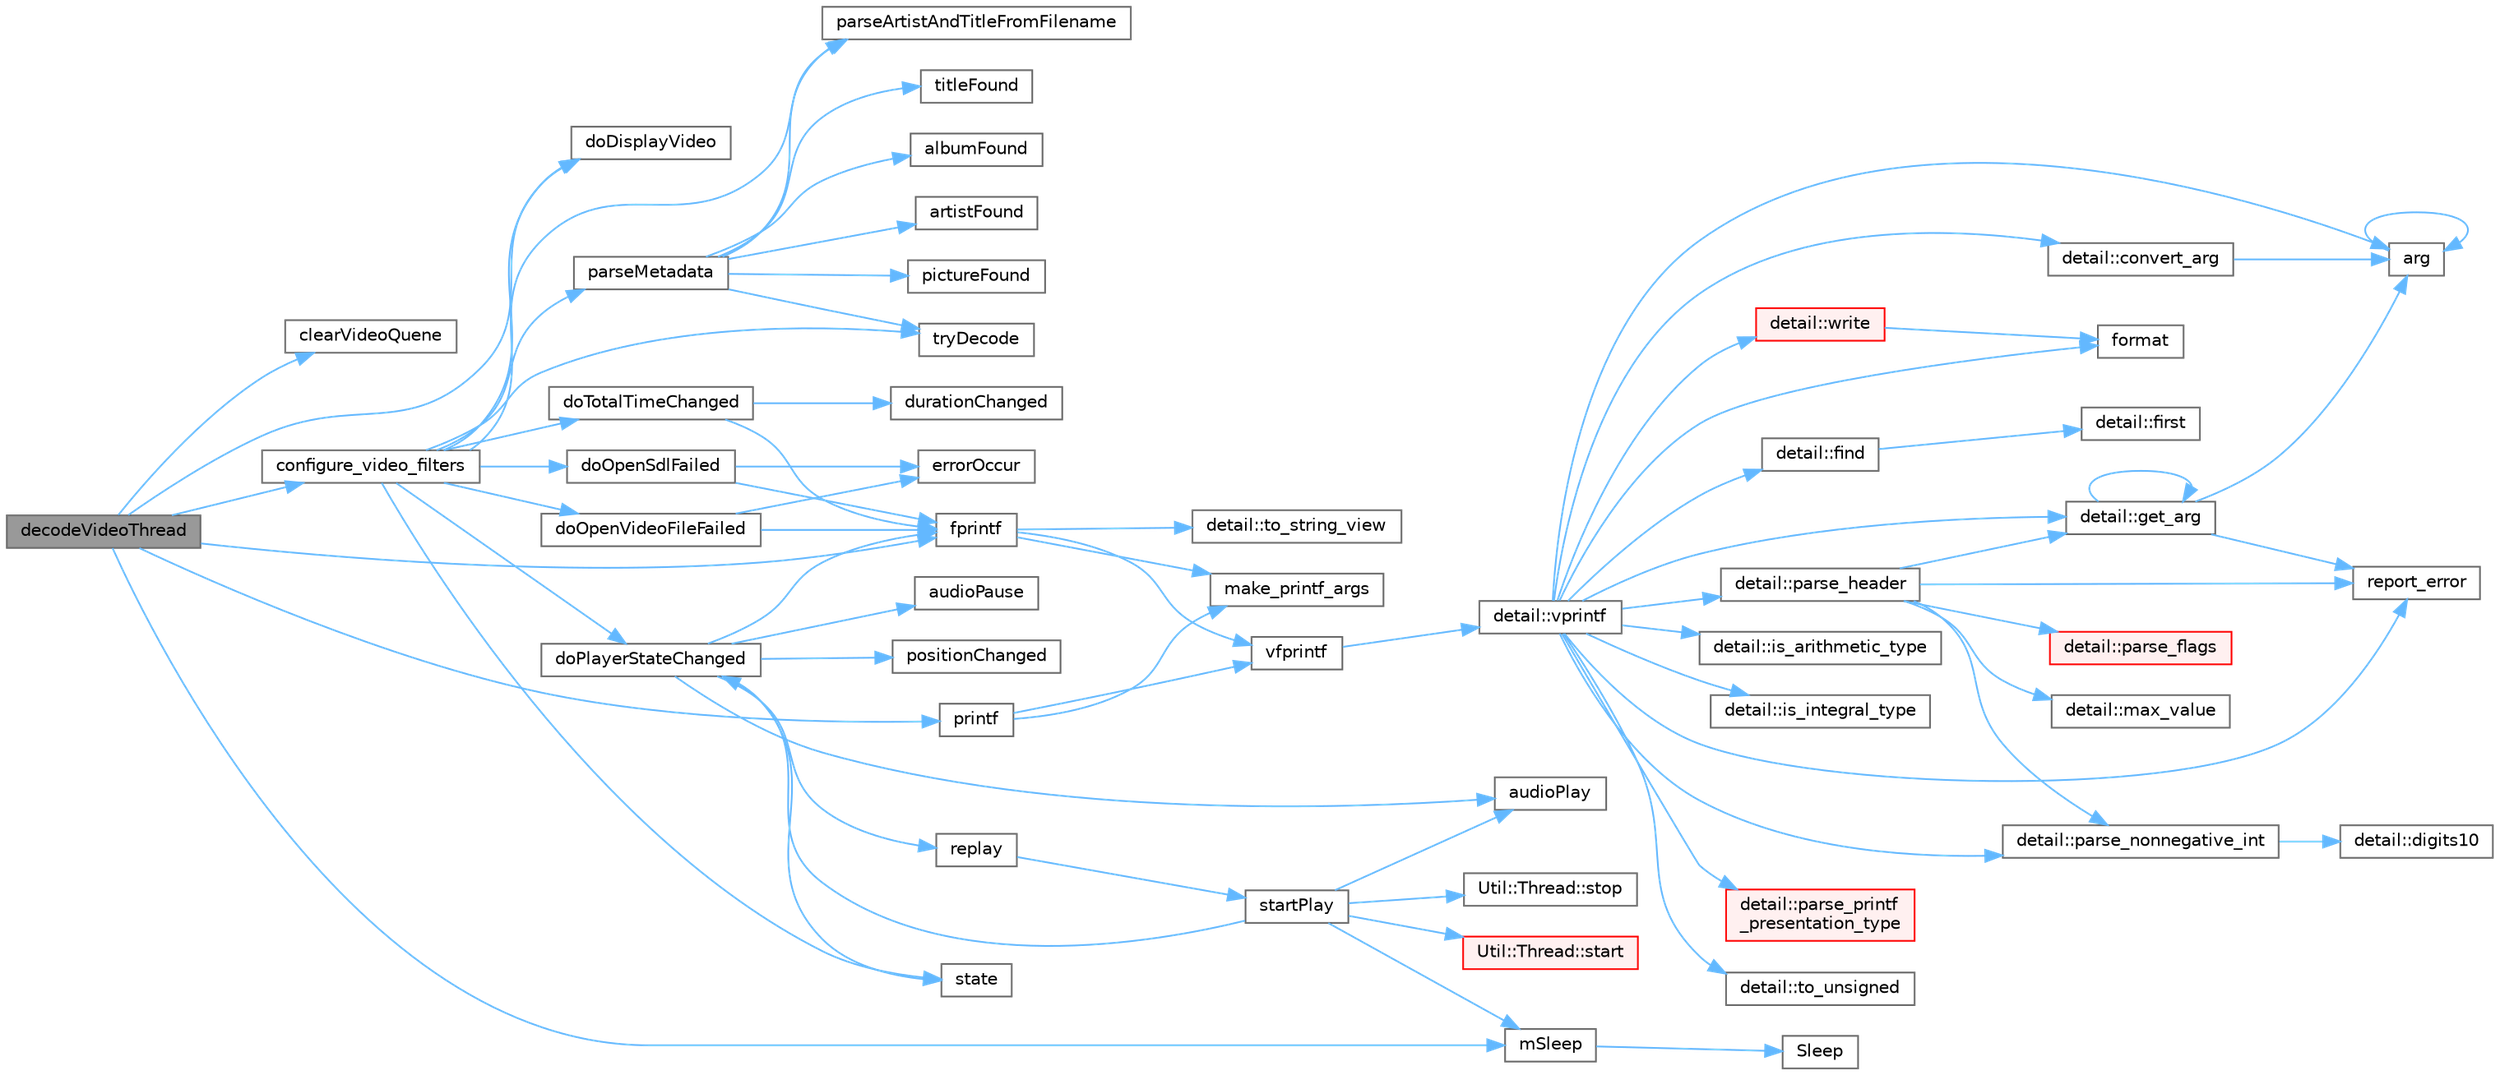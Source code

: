 digraph "decodeVideoThread"
{
 // LATEX_PDF_SIZE
  bgcolor="transparent";
  edge [fontname=Helvetica,fontsize=10,labelfontname=Helvetica,labelfontsize=10];
  node [fontname=Helvetica,fontsize=10,shape=box,height=0.2,width=0.4];
  rankdir="LR";
  Node1 [id="Node000001",label="decodeVideoThread",height=0.2,width=0.4,color="gray40", fillcolor="grey60", style="filled", fontcolor="black",tooltip="视频解码线程函数"];
  Node1 -> Node2 [id="edge1_Node000001_Node000002",color="steelblue1",style="solid",tooltip=" "];
  Node2 [id="Node000002",label="clearVideoQuene",height=0.2,width=0.4,color="grey40", fillcolor="white", style="filled",URL="$class_video_player.html#a7b6baa67246e7572435237e38c422329",tooltip="清空视频队列"];
  Node1 -> Node3 [id="edge2_Node000001_Node000003",color="steelblue1",style="solid",tooltip=" "];
  Node3 [id="Node000003",label="configure_video_filters",height=0.2,width=0.4,color="grey40", fillcolor="white", style="filled",URL="$class_video_player.html#aed20f78ebe0b43d0e204e06be360f606",tooltip="配置视频滤镜"];
  Node3 -> Node4 [id="edge3_Node000003_Node000004",color="steelblue1",style="solid",tooltip=" "];
  Node4 [id="Node000004",label="doDisplayVideo",height=0.2,width=0.4,color="grey40", fillcolor="white", style="filled",URL="$class_video_player.html#a097cba560ed7e67932360ecf0a1f60dc",tooltip="显示视频数据回调"];
  Node3 -> Node5 [id="edge4_Node000003_Node000005",color="steelblue1",style="solid",tooltip=" "];
  Node5 [id="Node000005",label="doOpenSdlFailed",height=0.2,width=0.4,color="grey40", fillcolor="white", style="filled",URL="$class_video_player.html#a0ba68b0afb69d9ce73f19e64db5f3636",tooltip="打开 SDL 失败回调"];
  Node5 -> Node6 [id="edge5_Node000005_Node000006",color="steelblue1",style="solid",tooltip=" "];
  Node6 [id="Node000006",label="errorOccur",height=0.2,width=0.4,color="grey40", fillcolor="white", style="filled",URL="$class_video_player.html#a126a100faafb6f0e8a26cc3f0f530f9e",tooltip="错误发生信号"];
  Node5 -> Node7 [id="edge6_Node000005_Node000007",color="steelblue1",style="solid",tooltip=" "];
  Node7 [id="Node000007",label="fprintf",height=0.2,width=0.4,color="grey40", fillcolor="white", style="filled",URL="$printf_8h.html#a9f315126362cae9675de1642105e631e",tooltip="Formats args according to specifications in fmt and writes the output to f."];
  Node7 -> Node8 [id="edge7_Node000007_Node000008",color="steelblue1",style="solid",tooltip=" "];
  Node8 [id="Node000008",label="make_printf_args",height=0.2,width=0.4,color="grey40", fillcolor="white", style="filled",URL="$printf_8h.html#a27dcc0efcda04388971dbea3c875f122",tooltip="Constructs an format_arg_store object that contains references to arguments and can be implicitly con..."];
  Node7 -> Node9 [id="edge8_Node000007_Node000009",color="steelblue1",style="solid",tooltip=" "];
  Node9 [id="Node000009",label="detail::to_string_view",height=0.2,width=0.4,color="grey40", fillcolor="white", style="filled",URL="$namespacedetail.html#af3fca38e6688d36bd47d0c690b16e49a",tooltip=" "];
  Node7 -> Node10 [id="edge9_Node000007_Node000010",color="steelblue1",style="solid",tooltip=" "];
  Node10 [id="Node000010",label="vfprintf",height=0.2,width=0.4,color="grey40", fillcolor="white", style="filled",URL="$printf_8h.html#abb30aad964fc771fb52cf3ad88649df2",tooltip=" "];
  Node10 -> Node11 [id="edge10_Node000010_Node000011",color="steelblue1",style="solid",tooltip=" "];
  Node11 [id="Node000011",label="detail::vprintf",height=0.2,width=0.4,color="grey40", fillcolor="white", style="filled",URL="$namespacedetail.html#a755ec613824f57d29068751f166ad91b",tooltip=" "];
  Node11 -> Node12 [id="edge11_Node000011_Node000012",color="steelblue1",style="solid",tooltip=" "];
  Node12 [id="Node000012",label="arg",height=0.2,width=0.4,color="grey40", fillcolor="white", style="filled",URL="$base_8h.html#a2c8e80c1b1c8b7747e99b8e9a24a0429",tooltip="Returns a named argument to be used in a formatting function."];
  Node12 -> Node12 [id="edge12_Node000012_Node000012",color="steelblue1",style="solid",tooltip=" "];
  Node11 -> Node13 [id="edge13_Node000011_Node000013",color="steelblue1",style="solid",tooltip=" "];
  Node13 [id="Node000013",label="detail::convert_arg",height=0.2,width=0.4,color="grey40", fillcolor="white", style="filled",URL="$namespacedetail.html#a1092422aa9ff50b4eaa2068e31ccff0f",tooltip=" "];
  Node13 -> Node12 [id="edge14_Node000013_Node000012",color="steelblue1",style="solid",tooltip=" "];
  Node11 -> Node14 [id="edge15_Node000011_Node000014",color="steelblue1",style="solid",tooltip=" "];
  Node14 [id="Node000014",label="detail::find",height=0.2,width=0.4,color="grey40", fillcolor="white", style="filled",URL="$namespacedetail.html#a02307ec0131a3aa9df2db7c2f10b69f2",tooltip=" "];
  Node14 -> Node15 [id="edge16_Node000014_Node000015",color="steelblue1",style="solid",tooltip=" "];
  Node15 [id="Node000015",label="detail::first",height=0.2,width=0.4,color="grey40", fillcolor="white", style="filled",URL="$namespacedetail.html#a1fad02034db0164c9a959f0ffe148dbc",tooltip=" "];
  Node11 -> Node16 [id="edge17_Node000011_Node000016",color="steelblue1",style="solid",tooltip=" "];
  Node16 [id="Node000016",label="format",height=0.2,width=0.4,color="grey40", fillcolor="white", style="filled",URL="$color_8h.html#a12b134d4f21276bc7e0473bd2cdb1c9c",tooltip="Formats arguments and returns the result as a string using ANSI escape sequences to specify text form..."];
  Node11 -> Node17 [id="edge18_Node000011_Node000017",color="steelblue1",style="solid",tooltip=" "];
  Node17 [id="Node000017",label="detail::get_arg",height=0.2,width=0.4,color="grey40", fillcolor="white", style="filled",URL="$namespacedetail.html#a727b5e700f6f0e3aca7e0181e45240f3",tooltip=" "];
  Node17 -> Node12 [id="edge19_Node000017_Node000012",color="steelblue1",style="solid",tooltip=" "];
  Node17 -> Node17 [id="edge20_Node000017_Node000017",color="steelblue1",style="solid",tooltip=" "];
  Node17 -> Node18 [id="edge21_Node000017_Node000018",color="steelblue1",style="solid",tooltip=" "];
  Node18 [id="Node000018",label="report_error",height=0.2,width=0.4,color="grey40", fillcolor="white", style="filled",URL="$format-inl_8h.html#a5555893692b00b61b3886349332fd01f",tooltip="Reports a format error at compile time or, via a format_error exception, at runtime."];
  Node11 -> Node19 [id="edge22_Node000011_Node000019",color="steelblue1",style="solid",tooltip=" "];
  Node19 [id="Node000019",label="detail::is_arithmetic_type",height=0.2,width=0.4,color="grey40", fillcolor="white", style="filled",URL="$namespacedetail.html#a21ef35f3306ada700061355953e35f4d",tooltip=" "];
  Node11 -> Node20 [id="edge23_Node000011_Node000020",color="steelblue1",style="solid",tooltip=" "];
  Node20 [id="Node000020",label="detail::is_integral_type",height=0.2,width=0.4,color="grey40", fillcolor="white", style="filled",URL="$namespacedetail.html#a4bed1b172ef600201e6d59ec7f532d0f",tooltip=" "];
  Node11 -> Node21 [id="edge24_Node000011_Node000021",color="steelblue1",style="solid",tooltip=" "];
  Node21 [id="Node000021",label="detail::parse_header",height=0.2,width=0.4,color="grey40", fillcolor="white", style="filled",URL="$namespacedetail.html#af191853bad5ee9cfad04aad57ce3f761",tooltip=" "];
  Node21 -> Node17 [id="edge25_Node000021_Node000017",color="steelblue1",style="solid",tooltip=" "];
  Node21 -> Node22 [id="edge26_Node000021_Node000022",color="steelblue1",style="solid",tooltip=" "];
  Node22 [id="Node000022",label="detail::max_value",height=0.2,width=0.4,color="grey40", fillcolor="white", style="filled",URL="$namespacedetail.html#af945a554ca47dfab2f9ff9f2121ad18f",tooltip=" "];
  Node21 -> Node23 [id="edge27_Node000021_Node000023",color="steelblue1",style="solid",tooltip=" "];
  Node23 [id="Node000023",label="detail::parse_flags",height=0.2,width=0.4,color="red", fillcolor="#FFF0F0", style="filled",URL="$namespacedetail.html#a90149e7cc7db72a2c4b8186f52e77d6c",tooltip=" "];
  Node21 -> Node30 [id="edge28_Node000021_Node000030",color="steelblue1",style="solid",tooltip=" "];
  Node30 [id="Node000030",label="detail::parse_nonnegative_int",height=0.2,width=0.4,color="grey40", fillcolor="white", style="filled",URL="$namespacedetail.html#ac51bc4cc7c73f12b3605eee5c2d29700",tooltip=" "];
  Node30 -> Node31 [id="edge29_Node000030_Node000031",color="steelblue1",style="solid",tooltip=" "];
  Node31 [id="Node000031",label="detail::digits10",height=0.2,width=0.4,color="grey40", fillcolor="white", style="filled",URL="$namespacedetail.html#a0ff2a6d81d2949ea20ee638c8e2790ca",tooltip=" "];
  Node21 -> Node18 [id="edge30_Node000021_Node000018",color="steelblue1",style="solid",tooltip=" "];
  Node11 -> Node30 [id="edge31_Node000011_Node000030",color="steelblue1",style="solid",tooltip=" "];
  Node11 -> Node32 [id="edge32_Node000011_Node000032",color="steelblue1",style="solid",tooltip=" "];
  Node32 [id="Node000032",label="detail::parse_printf\l_presentation_type",height=0.2,width=0.4,color="red", fillcolor="#FFF0F0", style="filled",URL="$namespacedetail.html#ab32eb7489f534b4b7afa8efd2f3c770e",tooltip=" "];
  Node11 -> Node18 [id="edge33_Node000011_Node000018",color="steelblue1",style="solid",tooltip=" "];
  Node11 -> Node35 [id="edge34_Node000011_Node000035",color="steelblue1",style="solid",tooltip=" "];
  Node35 [id="Node000035",label="detail::to_unsigned",height=0.2,width=0.4,color="grey40", fillcolor="white", style="filled",URL="$namespacedetail.html#a99ea2582e6e3388c7c7b0d58027cbe0b",tooltip=" "];
  Node11 -> Node36 [id="edge35_Node000011_Node000036",color="steelblue1",style="solid",tooltip=" "];
  Node36 [id="Node000036",label="detail::write",height=0.2,width=0.4,color="red", fillcolor="#FFF0F0", style="filled",URL="$namespacedetail.html#abb5bb7d57c9cc36020fa5c0bc10fa57a",tooltip=" "];
  Node36 -> Node16 [id="edge36_Node000036_Node000016",color="steelblue1",style="solid",tooltip=" "];
  Node3 -> Node40 [id="edge37_Node000003_Node000040",color="steelblue1",style="solid",tooltip=" "];
  Node40 [id="Node000040",label="doOpenVideoFileFailed",height=0.2,width=0.4,color="grey40", fillcolor="white", style="filled",URL="$class_video_player.html#a5fff8eb62b6d1a16f6b307d4e2bf4f07",tooltip="打开视频文件失败回调"];
  Node40 -> Node6 [id="edge38_Node000040_Node000006",color="steelblue1",style="solid",tooltip=" "];
  Node40 -> Node7 [id="edge39_Node000040_Node000007",color="steelblue1",style="solid",tooltip=" "];
  Node3 -> Node41 [id="edge40_Node000003_Node000041",color="steelblue1",style="solid",tooltip=" "];
  Node41 [id="Node000041",label="doPlayerStateChanged",height=0.2,width=0.4,color="grey40", fillcolor="white", style="filled",URL="$class_video_player.html#a22bc616c65129c31d2c75f4ed881c44a",tooltip="播放器状态变更回调"];
  Node41 -> Node42 [id="edge41_Node000041_Node000042",color="steelblue1",style="solid",tooltip=" "];
  Node42 [id="Node000042",label="audioPause",height=0.2,width=0.4,color="grey40", fillcolor="white", style="filled",URL="$class_video_player.html#a485acf191409d3a0e427e72600b540b8",tooltip="播放暂停信号"];
  Node41 -> Node43 [id="edge42_Node000041_Node000043",color="steelblue1",style="solid",tooltip=" "];
  Node43 [id="Node000043",label="audioPlay",height=0.2,width=0.4,color="grey40", fillcolor="white", style="filled",URL="$class_video_player.html#a509af965f457b475f0b6d7f68073f629",tooltip="播放开始信号"];
  Node41 -> Node7 [id="edge43_Node000041_Node000007",color="steelblue1",style="solid",tooltip=" "];
  Node41 -> Node44 [id="edge44_Node000041_Node000044",color="steelblue1",style="solid",tooltip=" "];
  Node44 [id="Node000044",label="positionChanged",height=0.2,width=0.4,color="grey40", fillcolor="white", style="filled",URL="$class_video_player.html#aad3a36958bda571878a49469beb6d204",tooltip="播放位置变更信号"];
  Node41 -> Node45 [id="edge45_Node000041_Node000045",color="steelblue1",style="solid",tooltip=" "];
  Node45 [id="Node000045",label="replay",height=0.2,width=0.4,color="grey40", fillcolor="white", style="filled",URL="$class_video_player.html#a97827e51f022776ec533db2579e110a5",tooltip="重新播放"];
  Node45 -> Node46 [id="edge46_Node000045_Node000046",color="steelblue1",style="solid",tooltip=" "];
  Node46 [id="Node000046",label="startPlay",height=0.2,width=0.4,color="grey40", fillcolor="white", style="filled",URL="$class_video_player.html#a162d83f6026c9f6be69d9c74a9979bc9",tooltip="开始播放"];
  Node46 -> Node43 [id="edge47_Node000046_Node000043",color="steelblue1",style="solid",tooltip=" "];
  Node46 -> Node41 [id="edge48_Node000046_Node000041",color="steelblue1",style="solid",tooltip=" "];
  Node46 -> Node47 [id="edge49_Node000046_Node000047",color="steelblue1",style="solid",tooltip=" "];
  Node47 [id="Node000047",label="mSleep",height=0.2,width=0.4,color="grey40", fillcolor="white", style="filled",URL="$util_8cpp.html#af63aadf5a7dfc51dcb87717112e1e04b",tooltip="跨平台毫秒级睡眠函数"];
  Node47 -> Node48 [id="edge50_Node000047_Node000048",color="steelblue1",style="solid",tooltip=" "];
  Node48 [id="Node000048",label="Sleep",height=0.2,width=0.4,color="grey40", fillcolor="white", style="filled",URL="$util_8cpp.html#adb8bf6f8fadfa5e88a7da603d0cc1b28",tooltip="跨平台睡眠函数（非 Windows 平台）"];
  Node46 -> Node49 [id="edge51_Node000046_Node000049",color="steelblue1",style="solid",tooltip=" "];
  Node49 [id="Node000049",label="Util::Thread::start",height=0.2,width=0.4,color="red", fillcolor="#FFF0F0", style="filled",URL="$class_util_1_1_thread.html#a60de64d75454385b23995437f1d72669",tooltip="启动线程"];
  Node46 -> Node53 [id="edge52_Node000046_Node000053",color="steelblue1",style="solid",tooltip=" "];
  Node53 [id="Node000053",label="Util::Thread::stop",height=0.2,width=0.4,color="grey40", fillcolor="white", style="filled",URL="$class_util_1_1_thread.html#a8c528baf37154d347366083f0f816846",tooltip="停止线程"];
  Node41 -> Node54 [id="edge53_Node000041_Node000054",color="steelblue1",style="solid",tooltip=" "];
  Node54 [id="Node000054",label="state",height=0.2,width=0.4,color="grey40", fillcolor="white", style="filled",URL="$class_video_player.html#acf42de6572f1e3e6aca988477c3662cf",tooltip="获取播放器状态"];
  Node3 -> Node55 [id="edge54_Node000003_Node000055",color="steelblue1",style="solid",tooltip=" "];
  Node55 [id="Node000055",label="doTotalTimeChanged",height=0.2,width=0.4,color="grey40", fillcolor="white", style="filled",URL="$class_video_player.html#adccbc43146f9eb5b35c8e1c054c2065e",tooltip="视频时长变更回调"];
  Node55 -> Node56 [id="edge55_Node000055_Node000056",color="steelblue1",style="solid",tooltip=" "];
  Node56 [id="Node000056",label="durationChanged",height=0.2,width=0.4,color="grey40", fillcolor="white", style="filled",URL="$class_video_player.html#a48c11a9dd53207b09f0db2feb7141390",tooltip="总时长变更信号"];
  Node55 -> Node7 [id="edge56_Node000055_Node000007",color="steelblue1",style="solid",tooltip=" "];
  Node3 -> Node57 [id="edge57_Node000003_Node000057",color="steelblue1",style="solid",tooltip=" "];
  Node57 [id="Node000057",label="parseArtistAndTitleFromFilename",height=0.2,width=0.4,color="grey40", fillcolor="white", style="filled",URL="$class_video_player.html#ae3f67b8f461f9d47c8427ab2e444ac24",tooltip="从文件名解析艺术家和标题"];
  Node3 -> Node58 [id="edge58_Node000003_Node000058",color="steelblue1",style="solid",tooltip=" "];
  Node58 [id="Node000058",label="parseMetadata",height=0.2,width=0.4,color="grey40", fillcolor="white", style="filled",URL="$class_video_player.html#a64b5e8d13b972e77c929b7acdc807f33",tooltip="解析元数据"];
  Node58 -> Node59 [id="edge59_Node000058_Node000059",color="steelblue1",style="solid",tooltip=" "];
  Node59 [id="Node000059",label="albumFound",height=0.2,width=0.4,color="grey40", fillcolor="white", style="filled",URL="$class_video_player.html#ad5897ae0950fb974f6336d38bcdbcacf",tooltip="专辑信息变更信号"];
  Node58 -> Node60 [id="edge60_Node000058_Node000060",color="steelblue1",style="solid",tooltip=" "];
  Node60 [id="Node000060",label="artistFound",height=0.2,width=0.4,color="grey40", fillcolor="white", style="filled",URL="$class_video_player.html#a2bb9587899e3502d992dfedd8096ea28",tooltip="艺术家信息变更信号"];
  Node58 -> Node57 [id="edge61_Node000058_Node000057",color="steelblue1",style="solid",tooltip=" "];
  Node58 -> Node61 [id="edge62_Node000058_Node000061",color="steelblue1",style="solid",tooltip=" "];
  Node61 [id="Node000061",label="pictureFound",height=0.2,width=0.4,color="grey40", fillcolor="white", style="filled",URL="$class_video_player.html#aa304fee8e43ebf88093434c5aac21833",tooltip="专辑图片变更信号"];
  Node58 -> Node62 [id="edge63_Node000058_Node000062",color="steelblue1",style="solid",tooltip=" "];
  Node62 [id="Node000062",label="titleFound",height=0.2,width=0.4,color="grey40", fillcolor="white", style="filled",URL="$class_video_player.html#a86c43bbc08447da8f8264aeafb0fcd77",tooltip="标题信息变更信号"];
  Node58 -> Node63 [id="edge64_Node000058_Node000063",color="steelblue1",style="solid",tooltip=" "];
  Node63 [id="Node000063",label="tryDecode",height=0.2,width=0.4,color="grey40", fillcolor="white", style="filled",URL="$class_video_player.html#a5c5d0b396ca03af8c1e1da9bf01d4fc2",tooltip="尝试解码元数据"];
  Node3 -> Node54 [id="edge65_Node000003_Node000054",color="steelblue1",style="solid",tooltip=" "];
  Node3 -> Node63 [id="edge66_Node000003_Node000063",color="steelblue1",style="solid",tooltip=" "];
  Node1 -> Node4 [id="edge67_Node000001_Node000004",color="steelblue1",style="solid",tooltip=" "];
  Node1 -> Node7 [id="edge68_Node000001_Node000007",color="steelblue1",style="solid",tooltip=" "];
  Node1 -> Node47 [id="edge69_Node000001_Node000047",color="steelblue1",style="solid",tooltip=" "];
  Node1 -> Node64 [id="edge70_Node000001_Node000064",color="steelblue1",style="solid",tooltip=" "];
  Node64 [id="Node000064",label="printf",height=0.2,width=0.4,color="grey40", fillcolor="white", style="filled",URL="$printf_8h.html#aee3ed3a831f25f07e7be3919fff2203a",tooltip="Formats args according to specifications in fmt and writes the output to stdout."];
  Node64 -> Node8 [id="edge71_Node000064_Node000008",color="steelblue1",style="solid",tooltip=" "];
  Node64 -> Node10 [id="edge72_Node000064_Node000010",color="steelblue1",style="solid",tooltip=" "];
}
